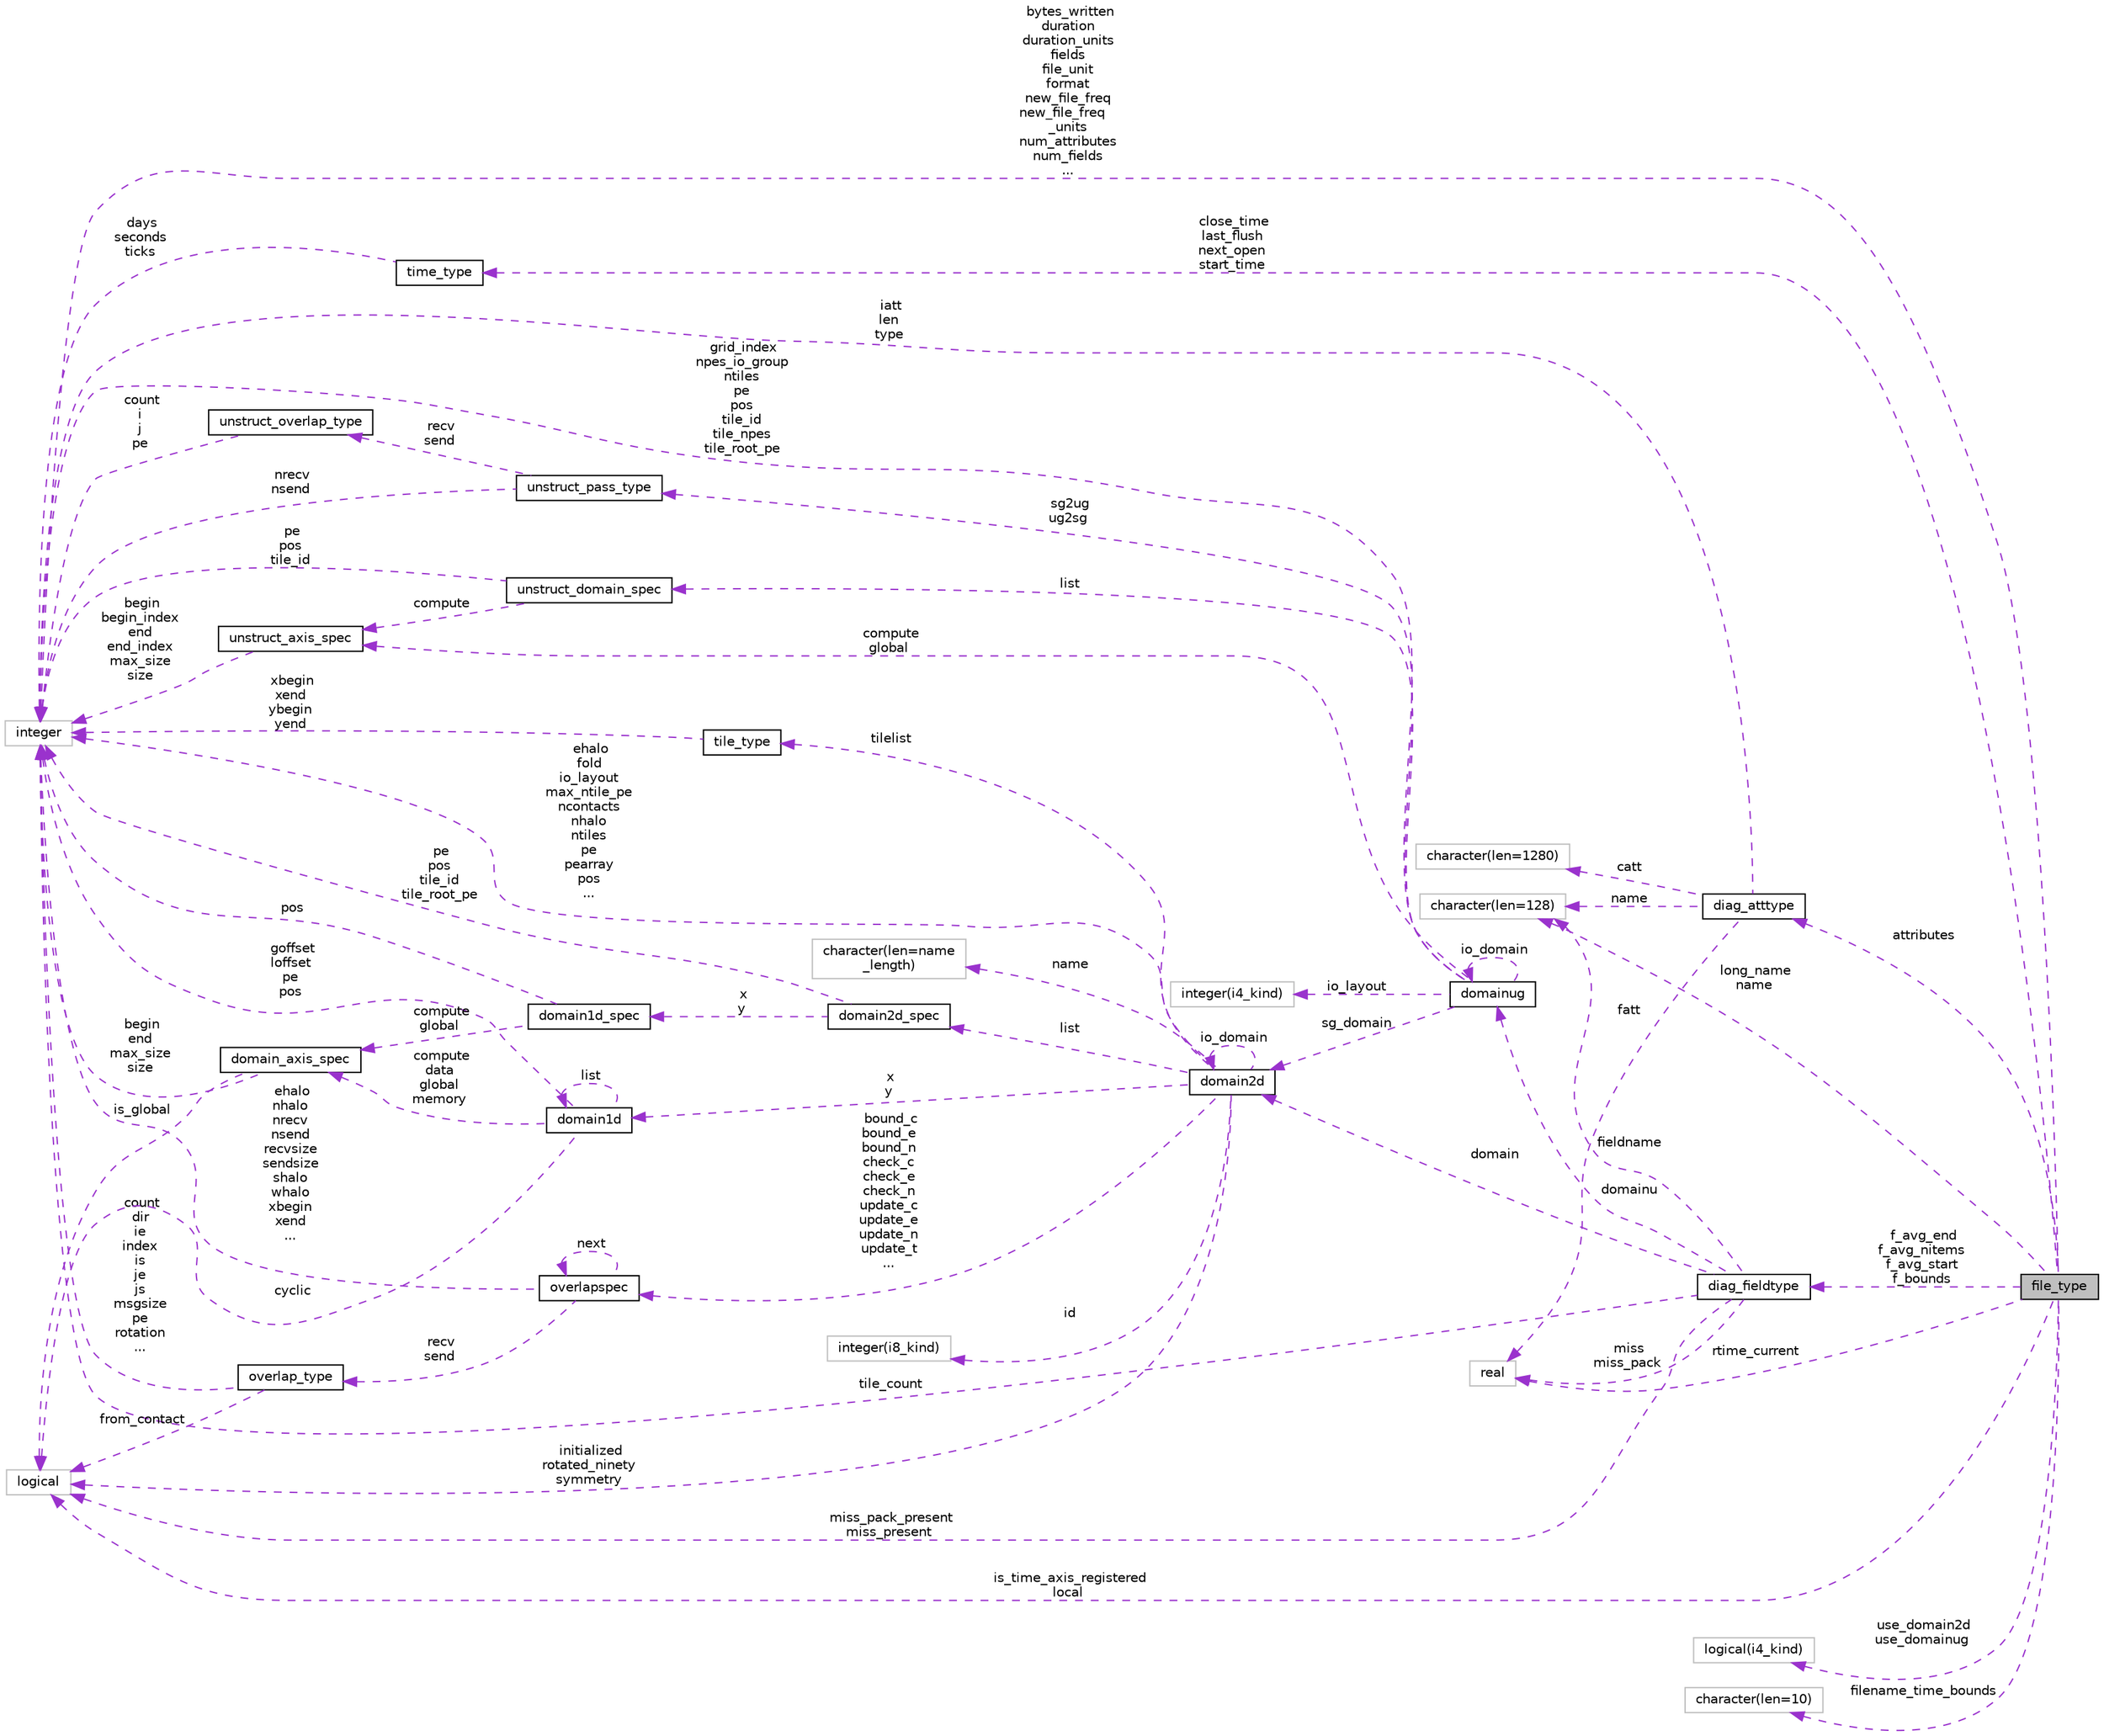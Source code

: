 digraph "file_type"
{
 // INTERACTIVE_SVG=YES
 // LATEX_PDF_SIZE
  edge [fontname="Helvetica",fontsize="10",labelfontname="Helvetica",labelfontsize="10"];
  node [fontname="Helvetica",fontsize="10",shape=record];
  rankdir="LR";
  Node1 [label="file_type",height=0.2,width=0.4,color="black", fillcolor="grey75", style="filled", fontcolor="black",tooltip="Type to define the diagnostic files that will be written as defined by the diagnostic table."];
  Node2 -> Node1 [dir="back",color="darkorchid3",fontsize="10",style="dashed",label=" close_time\nlast_flush\nnext_open\nstart_time" ,fontname="Helvetica"];
  Node2 [label="time_type",height=0.2,width=0.4,color="black", fillcolor="white", style="filled",URL="$group__time__manager__mod.html#structtime__manager__mod_1_1time__type",tooltip="Type to represent amounts of time. Implemented as seconds and days to allow for larger intervals."];
  Node3 -> Node2 [dir="back",color="darkorchid3",fontsize="10",style="dashed",label=" days\nseconds\nticks" ,fontname="Helvetica"];
  Node3 [label="integer",height=0.2,width=0.4,color="grey75", fillcolor="white", style="filled",tooltip=" "];
  Node4 -> Node1 [dir="back",color="darkorchid3",fontsize="10",style="dashed",label=" is_time_axis_registered\nlocal" ,fontname="Helvetica"];
  Node4 [label="logical",height=0.2,width=0.4,color="grey75", fillcolor="white", style="filled",tooltip=" "];
  Node5 -> Node1 [dir="back",color="darkorchid3",fontsize="10",style="dashed",label=" attributes" ,fontname="Helvetica"];
  Node5 [label="diag_atttype",height=0.2,width=0.4,color="black", fillcolor="white", style="filled",URL="$group__diag__data__mod.html#structdiag__data__mod_1_1diag__atttype",tooltip="Attribute type for diagnostic fields."];
  Node6 -> Node5 [dir="back",color="darkorchid3",fontsize="10",style="dashed",label=" catt" ,fontname="Helvetica"];
  Node6 [label="character(len=1280)",height=0.2,width=0.4,color="grey75", fillcolor="white", style="filled",tooltip=" "];
  Node7 -> Node5 [dir="back",color="darkorchid3",fontsize="10",style="dashed",label=" name" ,fontname="Helvetica"];
  Node7 [label="character(len=128)",height=0.2,width=0.4,color="grey75", fillcolor="white", style="filled",tooltip=" "];
  Node8 -> Node5 [dir="back",color="darkorchid3",fontsize="10",style="dashed",label=" fatt" ,fontname="Helvetica"];
  Node8 [label="real",height=0.2,width=0.4,color="grey75", fillcolor="white", style="filled",tooltip=" "];
  Node3 -> Node5 [dir="back",color="darkorchid3",fontsize="10",style="dashed",label=" iatt\nlen\ntype" ,fontname="Helvetica"];
  Node9 -> Node1 [dir="back",color="darkorchid3",fontsize="10",style="dashed",label=" use_domain2d\nuse_domainug" ,fontname="Helvetica"];
  Node9 [label="logical(i4_kind)",height=0.2,width=0.4,color="grey75", fillcolor="white", style="filled",tooltip=" "];
  Node10 -> Node1 [dir="back",color="darkorchid3",fontsize="10",style="dashed",label=" filename_time_bounds" ,fontname="Helvetica"];
  Node10 [label="character(len=10)",height=0.2,width=0.4,color="grey75", fillcolor="white", style="filled",tooltip=" "];
  Node11 -> Node1 [dir="back",color="darkorchid3",fontsize="10",style="dashed",label=" f_avg_end\nf_avg_nitems\nf_avg_start\nf_bounds" ,fontname="Helvetica"];
  Node11 [label="diag_fieldtype",height=0.2,width=0.4,color="black", fillcolor="white", style="filled",URL="$group__diag__data__mod.html#structdiag__data__mod_1_1diag__fieldtype",tooltip="Diagnostic field type."];
  Node4 -> Node11 [dir="back",color="darkorchid3",fontsize="10",style="dashed",label=" miss_pack_present\nmiss_present" ,fontname="Helvetica"];
  Node12 -> Node11 [dir="back",color="darkorchid3",fontsize="10",style="dashed",label=" domainu" ,fontname="Helvetica"];
  Node12 [label="domainug",height=0.2,width=0.4,color="black", fillcolor="white", style="filled",URL="$group__mpp__domains__mod.html#structmpp__domains__mod_1_1domainug",tooltip="Domain information for managing data on unstructured grids."];
  Node13 -> Node12 [dir="back",color="darkorchid3",fontsize="10",style="dashed",label=" list" ,fontname="Helvetica"];
  Node13 [label="unstruct_domain_spec",height=0.2,width=0.4,color="black", fillcolor="white", style="filled",URL="$group__mpp__domains__mod.html#structmpp__domains__mod_1_1unstruct__domain__spec",tooltip="Private type for axis specification data for an unstructured domain."];
  Node14 -> Node13 [dir="back",color="darkorchid3",fontsize="10",style="dashed",label=" compute" ,fontname="Helvetica"];
  Node14 [label="unstruct_axis_spec",height=0.2,width=0.4,color="black", fillcolor="white", style="filled",URL="$group__mpp__domains__mod.html#structmpp__domains__mod_1_1unstruct__axis__spec",tooltip="Private type for axis specification data for an unstructured grid."];
  Node3 -> Node14 [dir="back",color="darkorchid3",fontsize="10",style="dashed",label=" begin\nbegin_index\nend\nend_index\nmax_size\nsize" ,fontname="Helvetica"];
  Node3 -> Node13 [dir="back",color="darkorchid3",fontsize="10",style="dashed",label=" pe\npos\ntile_id" ,fontname="Helvetica"];
  Node14 -> Node12 [dir="back",color="darkorchid3",fontsize="10",style="dashed",label=" compute\nglobal" ,fontname="Helvetica"];
  Node15 -> Node12 [dir="back",color="darkorchid3",fontsize="10",style="dashed",label=" sg_domain" ,fontname="Helvetica"];
  Node15 [label="domain2d",height=0.2,width=0.4,color="black", fillcolor="white", style="filled",URL="$group__mpp__domains__mod.html#structmpp__domains__mod_1_1domain2d",tooltip="The domain2D type contains all the necessary information to define the global, compute and data domai..."];
  Node4 -> Node15 [dir="back",color="darkorchid3",fontsize="10",style="dashed",label=" initialized\nrotated_ninety\nsymmetry" ,fontname="Helvetica"];
  Node16 -> Node15 [dir="back",color="darkorchid3",fontsize="10",style="dashed",label=" x\ny" ,fontname="Helvetica"];
  Node16 [label="domain1d",height=0.2,width=0.4,color="black", fillcolor="white", style="filled",URL="$group__mpp__domains__mod.html#structmpp__domains__mod_1_1domain1d",tooltip="One dimensional domain used to manage shared data access between pes."];
  Node4 -> Node16 [dir="back",color="darkorchid3",fontsize="10",style="dashed",label=" cyclic" ,fontname="Helvetica"];
  Node16 -> Node16 [dir="back",color="darkorchid3",fontsize="10",style="dashed",label=" list" ,fontname="Helvetica"];
  Node17 -> Node16 [dir="back",color="darkorchid3",fontsize="10",style="dashed",label=" compute\ndata\nglobal\nmemory" ,fontname="Helvetica"];
  Node17 [label="domain_axis_spec",height=0.2,width=0.4,color="black", fillcolor="white", style="filled",URL="$group__mpp__domains__mod.html#structmpp__domains__mod_1_1domain__axis__spec",tooltip="Used to specify index limits along an axis of a domain."];
  Node4 -> Node17 [dir="back",color="darkorchid3",fontsize="10",style="dashed",label=" is_global" ,fontname="Helvetica"];
  Node3 -> Node17 [dir="back",color="darkorchid3",fontsize="10",style="dashed",label=" begin\nend\nmax_size\nsize" ,fontname="Helvetica"];
  Node3 -> Node16 [dir="back",color="darkorchid3",fontsize="10",style="dashed",label=" goffset\nloffset\npe\npos" ,fontname="Helvetica"];
  Node18 -> Node15 [dir="back",color="darkorchid3",fontsize="10",style="dashed",label=" id" ,fontname="Helvetica"];
  Node18 [label="integer(i8_kind)",height=0.2,width=0.4,color="grey75", fillcolor="white", style="filled",tooltip=" "];
  Node15 -> Node15 [dir="back",color="darkorchid3",fontsize="10",style="dashed",label=" io_domain" ,fontname="Helvetica"];
  Node19 -> Node15 [dir="back",color="darkorchid3",fontsize="10",style="dashed",label=" bound_c\nbound_e\nbound_n\ncheck_c\ncheck_e\ncheck_n\nupdate_c\nupdate_e\nupdate_n\nupdate_t\n..." ,fontname="Helvetica"];
  Node19 [label="overlapspec",height=0.2,width=0.4,color="black", fillcolor="white", style="filled",URL="$group__mpp__domains__mod.html#structmpp__domains__mod_1_1overlapspec",tooltip="Private type for overlap specifications."];
  Node20 -> Node19 [dir="back",color="darkorchid3",fontsize="10",style="dashed",label=" recv\nsend" ,fontname="Helvetica"];
  Node20 [label="overlap_type",height=0.2,width=0.4,color="black", fillcolor="white", style="filled",URL="$group__mpp__domains__mod.html#structmpp__domains__mod_1_1overlap__type",tooltip="Type for overlapping data."];
  Node4 -> Node20 [dir="back",color="darkorchid3",fontsize="10",style="dashed",label=" from_contact" ,fontname="Helvetica"];
  Node3 -> Node20 [dir="back",color="darkorchid3",fontsize="10",style="dashed",label=" count\ndir\nie\nindex\nis\nje\njs\nmsgsize\npe\nrotation\n..." ,fontname="Helvetica"];
  Node19 -> Node19 [dir="back",color="darkorchid3",fontsize="10",style="dashed",label=" next" ,fontname="Helvetica"];
  Node3 -> Node19 [dir="back",color="darkorchid3",fontsize="10",style="dashed",label=" ehalo\nnhalo\nnrecv\nnsend\nrecvsize\nsendsize\nshalo\nwhalo\nxbegin\nxend\n..." ,fontname="Helvetica"];
  Node21 -> Node15 [dir="back",color="darkorchid3",fontsize="10",style="dashed",label=" list" ,fontname="Helvetica"];
  Node21 [label="domain2d_spec",height=0.2,width=0.4,color="black", fillcolor="white", style="filled",URL="$group__mpp__domains__mod.html#structmpp__domains__mod_1_1domain2d__spec",tooltip="Private type to specify multiple index limits and pe information for a 2D domain."];
  Node22 -> Node21 [dir="back",color="darkorchid3",fontsize="10",style="dashed",label=" x\ny" ,fontname="Helvetica"];
  Node22 [label="domain1d_spec",height=0.2,width=0.4,color="black", fillcolor="white", style="filled",URL="$group__mpp__domains__mod.html#structmpp__domains__mod_1_1domain1d__spec",tooltip="A private type used to specify index limits for a domain decomposition."];
  Node17 -> Node22 [dir="back",color="darkorchid3",fontsize="10",style="dashed",label=" compute\nglobal" ,fontname="Helvetica"];
  Node3 -> Node22 [dir="back",color="darkorchid3",fontsize="10",style="dashed",label=" pos" ,fontname="Helvetica"];
  Node3 -> Node21 [dir="back",color="darkorchid3",fontsize="10",style="dashed",label=" pe\npos\ntile_id\ntile_root_pe" ,fontname="Helvetica"];
  Node23 -> Node15 [dir="back",color="darkorchid3",fontsize="10",style="dashed",label=" tilelist" ,fontname="Helvetica"];
  Node23 [label="tile_type",height=0.2,width=0.4,color="black", fillcolor="white", style="filled",URL="$group__mpp__domains__mod.html#structmpp__domains__mod_1_1tile__type",tooltip="Upper and lower x and y bounds for a tile."];
  Node3 -> Node23 [dir="back",color="darkorchid3",fontsize="10",style="dashed",label=" xbegin\nxend\nybegin\nyend" ,fontname="Helvetica"];
  Node3 -> Node15 [dir="back",color="darkorchid3",fontsize="10",style="dashed",label=" ehalo\nfold\nio_layout\nmax_ntile_pe\nncontacts\nnhalo\nntiles\npe\npearray\npos\n..." ,fontname="Helvetica"];
  Node24 -> Node15 [dir="back",color="darkorchid3",fontsize="10",style="dashed",label=" name" ,fontname="Helvetica"];
  Node24 [label="character(len=name\l_length)",height=0.2,width=0.4,color="grey75", fillcolor="white", style="filled",tooltip=" "];
  Node12 -> Node12 [dir="back",color="darkorchid3",fontsize="10",style="dashed",label=" io_domain" ,fontname="Helvetica"];
  Node25 -> Node12 [dir="back",color="darkorchid3",fontsize="10",style="dashed",label=" sg2ug\nug2sg" ,fontname="Helvetica"];
  Node25 [label="unstruct_pass_type",height=0.2,width=0.4,color="black", fillcolor="white", style="filled",URL="$group__mpp__domains__mod.html#structmpp__domains__mod_1_1unstruct__pass__type",tooltip="Private type."];
  Node26 -> Node25 [dir="back",color="darkorchid3",fontsize="10",style="dashed",label=" recv\nsend" ,fontname="Helvetica"];
  Node26 [label="unstruct_overlap_type",height=0.2,width=0.4,color="black", fillcolor="white", style="filled",URL="$group__mpp__domains__mod.html#structmpp__domains__mod_1_1unstruct__overlap__type",tooltip="Private type."];
  Node3 -> Node26 [dir="back",color="darkorchid3",fontsize="10",style="dashed",label=" count\ni\nj\npe" ,fontname="Helvetica"];
  Node3 -> Node25 [dir="back",color="darkorchid3",fontsize="10",style="dashed",label=" nrecv\nnsend" ,fontname="Helvetica"];
  Node3 -> Node12 [dir="back",color="darkorchid3",fontsize="10",style="dashed",label=" grid_index\nnpes_io_group\nntiles\npe\npos\ntile_id\ntile_npes\ntile_root_pe" ,fontname="Helvetica"];
  Node27 -> Node12 [dir="back",color="darkorchid3",fontsize="10",style="dashed",label=" io_layout" ,fontname="Helvetica"];
  Node27 [label="integer(i4_kind)",height=0.2,width=0.4,color="grey75", fillcolor="white", style="filled",tooltip=" "];
  Node15 -> Node11 [dir="back",color="darkorchid3",fontsize="10",style="dashed",label=" domain" ,fontname="Helvetica"];
  Node7 -> Node11 [dir="back",color="darkorchid3",fontsize="10",style="dashed",label=" fieldname" ,fontname="Helvetica"];
  Node3 -> Node11 [dir="back",color="darkorchid3",fontsize="10",style="dashed",label=" tile_count" ,fontname="Helvetica"];
  Node8 -> Node11 [dir="back",color="darkorchid3",fontsize="10",style="dashed",label=" miss\nmiss_pack" ,fontname="Helvetica"];
  Node7 -> Node1 [dir="back",color="darkorchid3",fontsize="10",style="dashed",label=" long_name\nname" ,fontname="Helvetica"];
  Node8 -> Node1 [dir="back",color="darkorchid3",fontsize="10",style="dashed",label=" rtime_current" ,fontname="Helvetica"];
  Node3 -> Node1 [dir="back",color="darkorchid3",fontsize="10",style="dashed",label=" bytes_written\nduration\nduration_units\nfields\nfile_unit\nformat\nnew_file_freq\nnew_file_freq\l_units\nnum_attributes\nnum_fields\n..." ,fontname="Helvetica"];
}
